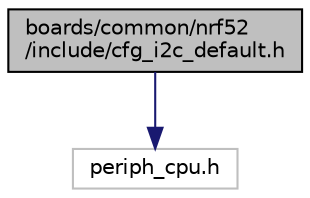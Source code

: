 digraph "boards/common/nrf52/include/cfg_i2c_default.h"
{
 // LATEX_PDF_SIZE
  edge [fontname="Helvetica",fontsize="10",labelfontname="Helvetica",labelfontsize="10"];
  node [fontname="Helvetica",fontsize="10",shape=record];
  Node1 [label="boards/common/nrf52\l/include/cfg_i2c_default.h",height=0.2,width=0.4,color="black", fillcolor="grey75", style="filled", fontcolor="black",tooltip="Default I2C config for nRF52 based boards."];
  Node1 -> Node2 [color="midnightblue",fontsize="10",style="solid",fontname="Helvetica"];
  Node2 [label="periph_cpu.h",height=0.2,width=0.4,color="grey75", fillcolor="white", style="filled",tooltip=" "];
}
